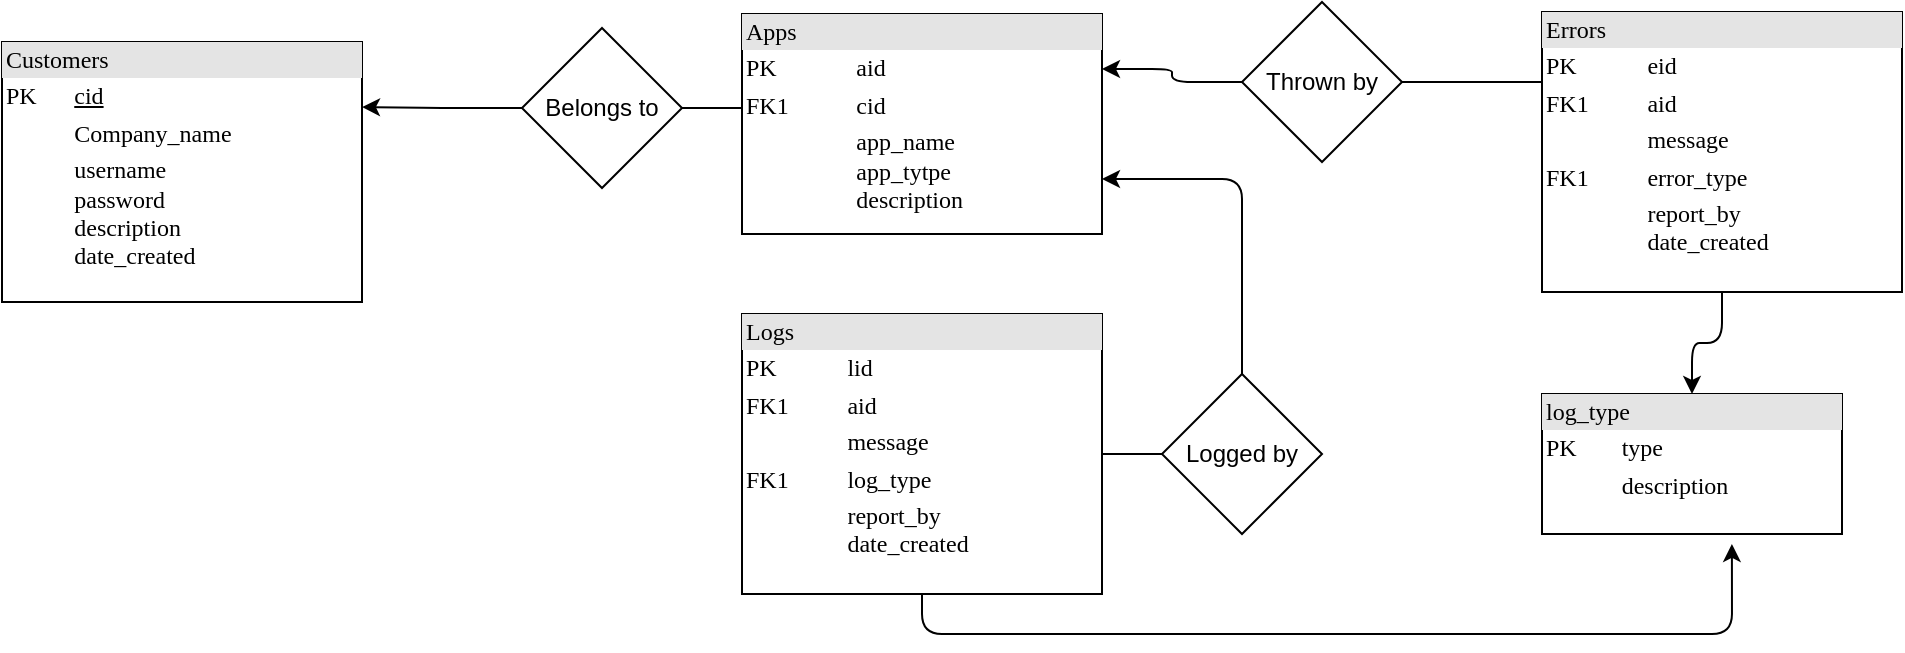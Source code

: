 <mxfile version="12.1.7" type="device" pages="1"><diagram name="Page-1" id="2ca16b54-16f6-2749-3443-fa8db7711227"><mxGraphModel dx="1088" dy="611" grid="1" gridSize="10" guides="1" tooltips="1" connect="1" arrows="1" fold="1" page="1" pageScale="1" pageWidth="1100" pageHeight="850" background="#ffffff" math="0" shadow="0"><root><mxCell id="0"/><mxCell id="1" parent="0"/><mxCell id="2ed32ef02a7f4228-1" value="&lt;div style=&quot;box-sizing: border-box ; width: 100% ; background: #e4e4e4 ; padding: 2px&quot;&gt;Customers&lt;/div&gt;&lt;table style=&quot;width: 100% ; font-size: 1em&quot; cellpadding=&quot;2&quot; cellspacing=&quot;0&quot;&gt;&lt;tbody&gt;&lt;tr&gt;&lt;td&gt;PK&lt;/td&gt;&lt;td&gt;&lt;u&gt;cid&lt;/u&gt;&lt;/td&gt;&lt;/tr&gt;&lt;tr&gt;&lt;td&gt;&lt;br&gt;&lt;/td&gt;&lt;td&gt;Company_name&lt;/td&gt;&lt;/tr&gt;&lt;tr&gt;&lt;td&gt;&lt;/td&gt;&lt;td&gt;username&lt;br&gt;password&lt;br&gt;description&lt;br&gt;date_created&lt;/td&gt;&lt;/tr&gt;&lt;/tbody&gt;&lt;/table&gt;" style="verticalAlign=top;align=left;overflow=fill;html=1;rounded=0;shadow=0;comic=0;labelBackgroundColor=none;strokeColor=#000000;strokeWidth=1;fillColor=#ffffff;fontFamily=Verdana;fontSize=12;fontColor=#000000;" parent="1" vertex="1"><mxGeometry x="60" y="100" width="180" height="130" as="geometry"/></mxCell><mxCell id="2ed32ef02a7f4228-9" value="&lt;div style=&quot;box-sizing: border-box ; width: 100% ; background: #e4e4e4 ; padding: 2px&quot;&gt;log_type&lt;/div&gt;&lt;table style=&quot;width: 100% ; font-size: 1em&quot; cellpadding=&quot;2&quot; cellspacing=&quot;0&quot;&gt;&lt;tbody&gt;&lt;tr&gt;&lt;td&gt;PK&lt;/td&gt;&lt;td&gt;type&lt;br&gt;&lt;/td&gt;&lt;/tr&gt;&lt;tr&gt;&lt;td&gt;&lt;br&gt;&lt;/td&gt;&lt;td&gt;description&lt;/td&gt;&lt;/tr&gt;&lt;tr&gt;&lt;td&gt;&lt;/td&gt;&lt;td&gt;&lt;br&gt;&lt;/td&gt;&lt;/tr&gt;&lt;/tbody&gt;&lt;/table&gt;" style="verticalAlign=top;align=left;overflow=fill;html=1;rounded=0;shadow=0;comic=0;labelBackgroundColor=none;strokeColor=#000000;strokeWidth=1;fillColor=#ffffff;fontFamily=Verdana;fontSize=12;fontColor=#000000;" parent="1" vertex="1"><mxGeometry x="830" y="276" width="150" height="70" as="geometry"/></mxCell><mxCell id="_Q_859B9ch1X5F4S5S_9-11" style="edgeStyle=orthogonalEdgeStyle;rounded=1;orthogonalLoop=1;jettySize=auto;html=1;exitX=0;exitY=0.25;exitDx=0;exitDy=0;startArrow=none;startFill=0;endArrow=none;endFill=0;strokeColor=#000000;entryX=1;entryY=0.5;entryDx=0;entryDy=0;" edge="1" parent="1" source="2ed32ef02a7f4228-10" target="_Q_859B9ch1X5F4S5S_9-10"><mxGeometry relative="1" as="geometry"><mxPoint x="780" y="121" as="targetPoint"/></mxGeometry></mxCell><mxCell id="_Q_859B9ch1X5F4S5S_9-23" value="" style="edgeStyle=orthogonalEdgeStyle;rounded=1;orthogonalLoop=1;jettySize=auto;html=1;startArrow=none;startFill=0;endArrow=classic;endFill=1;strokeColor=#000000;" edge="1" parent="1" source="2ed32ef02a7f4228-10" target="2ed32ef02a7f4228-9"><mxGeometry relative="1" as="geometry"/></mxCell><mxCell id="2ed32ef02a7f4228-10" value="&lt;div style=&quot;box-sizing: border-box ; width: 100% ; background: #e4e4e4 ; padding: 2px&quot;&gt;Errors&lt;/div&gt;&lt;table style=&quot;width: 100% ; font-size: 1em&quot; cellpadding=&quot;2&quot; cellspacing=&quot;0&quot;&gt;&lt;tbody&gt;&lt;tr&gt;&lt;td&gt;PK&lt;/td&gt;&lt;td&gt;eid&lt;/td&gt;&lt;/tr&gt;&lt;tr&gt;&lt;td&gt;FK1&lt;/td&gt;&lt;td&gt;aid&lt;/td&gt;&lt;/tr&gt;&lt;tr&gt;&lt;td&gt;&lt;/td&gt;&lt;td&gt;message&lt;/td&gt;&lt;/tr&gt;&lt;tr&gt;&lt;td&gt;FK1&lt;br&gt;&lt;/td&gt;&lt;td&gt;error_type&lt;br&gt;&lt;/td&gt;&lt;/tr&gt;&lt;tr&gt;&lt;td&gt;&lt;br&gt;&lt;/td&gt;&lt;td&gt;report_by&lt;br&gt;date_created&lt;br&gt;&lt;br&gt;&lt;/td&gt;&lt;/tr&gt;&lt;tr&gt;&lt;td&gt;&lt;br&gt;&lt;/td&gt;&lt;td&gt;&lt;/td&gt;&lt;/tr&gt;&lt;/tbody&gt;&lt;/table&gt;" style="verticalAlign=top;align=left;overflow=fill;html=1;rounded=0;shadow=0;comic=0;labelBackgroundColor=none;strokeColor=#000000;strokeWidth=1;fillColor=#ffffff;fontFamily=Verdana;fontSize=12;fontColor=#000000;" parent="1" vertex="1"><mxGeometry x="830" y="85" width="180" height="140" as="geometry"/></mxCell><mxCell id="_Q_859B9ch1X5F4S5S_9-1" style="edgeStyle=orthogonalEdgeStyle;rounded=0;orthogonalLoop=1;jettySize=auto;html=1;entryX=1;entryY=0.5;entryDx=0;entryDy=0;endArrow=none;endFill=0;" edge="1" parent="1" source="2ed32ef02a7f4228-11" target="_Q_859B9ch1X5F4S5S_9-7"><mxGeometry relative="1" as="geometry"><Array as="points"><mxPoint x="400" y="133"/></Array></mxGeometry></mxCell><mxCell id="2ed32ef02a7f4228-11" value="&lt;div style=&quot;box-sizing: border-box ; width: 100% ; background: #e4e4e4 ; padding: 2px&quot;&gt;Apps&lt;/div&gt;&lt;table style=&quot;width: 100% ; font-size: 1em&quot; cellpadding=&quot;2&quot; cellspacing=&quot;0&quot;&gt;&lt;tbody&gt;&lt;tr&gt;&lt;td&gt;PK&lt;/td&gt;&lt;td&gt;aid&lt;/td&gt;&lt;/tr&gt;&lt;tr&gt;&lt;td&gt;FK1&lt;/td&gt;&lt;td&gt;cid&lt;/td&gt;&lt;/tr&gt;&lt;tr&gt;&lt;td&gt;&lt;/td&gt;&lt;td&gt;app_name&lt;br&gt;app_tytpe&lt;br&gt;description&lt;/td&gt;&lt;/tr&gt;&lt;/tbody&gt;&lt;/table&gt;" style="verticalAlign=top;align=left;overflow=fill;html=1;rounded=0;shadow=0;comic=0;labelBackgroundColor=none;strokeColor=#000000;strokeWidth=1;fillColor=#ffffff;fontFamily=Verdana;fontSize=12;fontColor=#000000;" parent="1" vertex="1"><mxGeometry x="430" y="86" width="180" height="110" as="geometry"/></mxCell><mxCell id="_Q_859B9ch1X5F4S5S_9-19" value="" style="edgeStyle=orthogonalEdgeStyle;rounded=1;orthogonalLoop=1;jettySize=auto;html=1;startArrow=none;startFill=0;endArrow=none;endFill=0;strokeColor=#000000;entryX=0;entryY=0.5;entryDx=0;entryDy=0;" edge="1" parent="1" source="_Q_859B9ch1X5F4S5S_9-5" target="_Q_859B9ch1X5F4S5S_9-15"><mxGeometry relative="1" as="geometry"><mxPoint x="580" y="306" as="targetPoint"/></mxGeometry></mxCell><mxCell id="_Q_859B9ch1X5F4S5S_9-22" style="edgeStyle=orthogonalEdgeStyle;rounded=1;orthogonalLoop=1;jettySize=auto;html=1;exitX=0.5;exitY=1;exitDx=0;exitDy=0;entryX=0.633;entryY=1.071;entryDx=0;entryDy=0;entryPerimeter=0;startArrow=none;startFill=0;endArrow=classic;endFill=1;strokeColor=#000000;" edge="1" parent="1" source="_Q_859B9ch1X5F4S5S_9-5" target="2ed32ef02a7f4228-9"><mxGeometry relative="1" as="geometry"><Array as="points"><mxPoint x="520" y="396"/><mxPoint x="925" y="396"/></Array></mxGeometry></mxCell><mxCell id="_Q_859B9ch1X5F4S5S_9-5" value="&lt;div style=&quot;box-sizing: border-box ; width: 100% ; background: #e4e4e4 ; padding: 2px&quot;&gt;Logs&lt;/div&gt;&lt;table style=&quot;width: 100% ; font-size: 1em&quot; cellpadding=&quot;2&quot; cellspacing=&quot;0&quot;&gt;&lt;tbody&gt;&lt;tr&gt;&lt;td&gt;PK&lt;/td&gt;&lt;td&gt;lid&lt;/td&gt;&lt;/tr&gt;&lt;tr&gt;&lt;td&gt;FK1&lt;/td&gt;&lt;td&gt;aid&lt;/td&gt;&lt;/tr&gt;&lt;tr&gt;&lt;td&gt;&lt;/td&gt;&lt;td&gt;message&lt;/td&gt;&lt;/tr&gt;&lt;tr&gt;&lt;td&gt;FK1&lt;br&gt;&lt;/td&gt;&lt;td&gt;log_type&lt;br&gt;&lt;/td&gt;&lt;/tr&gt;&lt;tr&gt;&lt;td&gt;&lt;br&gt;&lt;/td&gt;&lt;td&gt;report_by&lt;br&gt;date_created&lt;/td&gt;&lt;/tr&gt;&lt;tr&gt;&lt;td&gt;&lt;br&gt;&lt;/td&gt;&lt;td&gt;&lt;br&gt;&lt;/td&gt;&lt;/tr&gt;&lt;tr&gt;&lt;td&gt;&lt;br&gt;&lt;/td&gt;&lt;td&gt;&lt;/td&gt;&lt;/tr&gt;&lt;/tbody&gt;&lt;/table&gt;" style="verticalAlign=top;align=left;overflow=fill;html=1;rounded=0;shadow=0;comic=0;labelBackgroundColor=none;strokeColor=#000000;strokeWidth=1;fillColor=#ffffff;fontFamily=Verdana;fontSize=12;fontColor=#000000;" vertex="1" parent="1"><mxGeometry x="430" y="236" width="180" height="140" as="geometry"/></mxCell><mxCell id="_Q_859B9ch1X5F4S5S_9-9" style="edgeStyle=orthogonalEdgeStyle;rounded=1;orthogonalLoop=1;jettySize=auto;html=1;entryX=1;entryY=0.25;entryDx=0;entryDy=0;startArrow=none;startFill=0;endArrow=classic;endFill=1;strokeColor=#000000;" edge="1" parent="1" source="_Q_859B9ch1X5F4S5S_9-7" target="2ed32ef02a7f4228-1"><mxGeometry relative="1" as="geometry"/></mxCell><mxCell id="_Q_859B9ch1X5F4S5S_9-7" value="Belongs to" style="rhombus;whiteSpace=wrap;html=1;" vertex="1" parent="1"><mxGeometry x="320" y="93" width="80" height="80" as="geometry"/></mxCell><mxCell id="_Q_859B9ch1X5F4S5S_9-14" style="edgeStyle=orthogonalEdgeStyle;rounded=1;orthogonalLoop=1;jettySize=auto;html=1;exitX=0;exitY=0.5;exitDx=0;exitDy=0;entryX=1;entryY=0.25;entryDx=0;entryDy=0;startArrow=none;startFill=0;endArrow=classic;endFill=1;strokeColor=#000000;" edge="1" parent="1" source="_Q_859B9ch1X5F4S5S_9-10" target="2ed32ef02a7f4228-11"><mxGeometry relative="1" as="geometry"/></mxCell><mxCell id="_Q_859B9ch1X5F4S5S_9-10" value="Thrown by" style="rhombus;whiteSpace=wrap;html=1;" vertex="1" parent="1"><mxGeometry x="680" y="80" width="80" height="80" as="geometry"/></mxCell><mxCell id="_Q_859B9ch1X5F4S5S_9-17" style="edgeStyle=orthogonalEdgeStyle;rounded=1;orthogonalLoop=1;jettySize=auto;html=1;entryX=1;entryY=0.75;entryDx=0;entryDy=0;startArrow=none;startFill=0;endArrow=classic;endFill=1;strokeColor=#000000;exitX=0.5;exitY=0;exitDx=0;exitDy=0;" edge="1" parent="1" source="_Q_859B9ch1X5F4S5S_9-15" target="2ed32ef02a7f4228-11"><mxGeometry relative="1" as="geometry"><Array as="points"><mxPoint x="680" y="169"/></Array></mxGeometry></mxCell><mxCell id="_Q_859B9ch1X5F4S5S_9-15" value="Logged by" style="rhombus;whiteSpace=wrap;html=1;" vertex="1" parent="1"><mxGeometry x="640" y="266" width="80" height="80" as="geometry"/></mxCell></root></mxGraphModel></diagram></mxfile>
